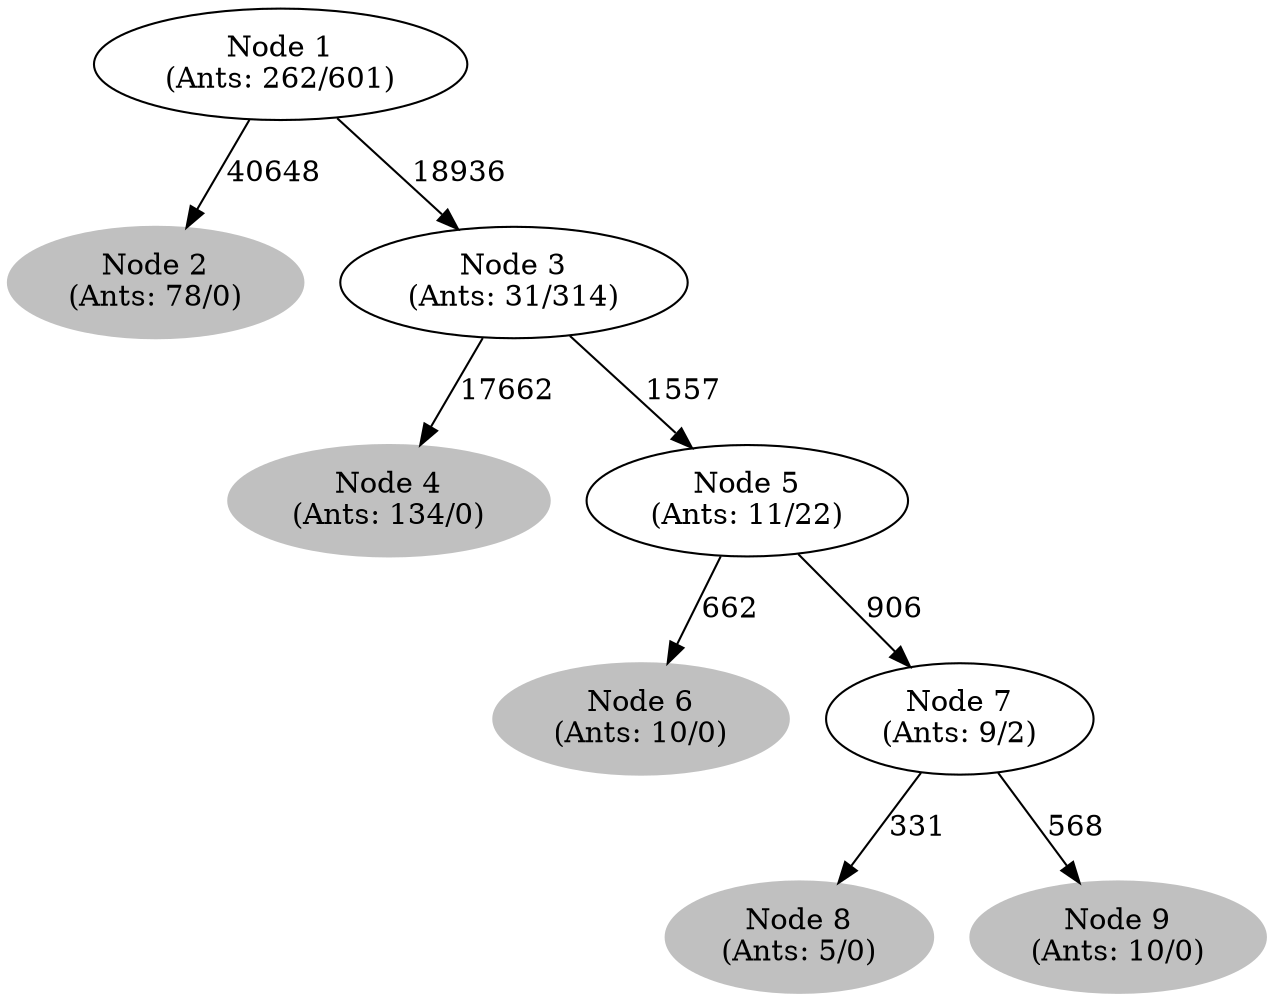 digraph G {
	
	 "Node 2\n(Ants: 78/0)" [style=filled,color="gray"];
	"Node 1\n(Ants: 262/601)" -> "Node 2\n(Ants: 78/0)" [label=40648];
	 "Node 1\n(Ants: 262/601)" -> "Node 3\n(Ants: 31/314)" [label=18936];
	 "Node 4\n(Ants: 134/0)" [style=filled,color="gray"];
	"Node 3\n(Ants: 31/314)" -> "Node 4\n(Ants: 134/0)" [label=17662];
	 "Node 3\n(Ants: 31/314)" -> "Node 5\n(Ants: 11/22)" [label=1557];
	 "Node 6\n(Ants: 10/0)" [style=filled,color="gray"];
	"Node 5\n(Ants: 11/22)" -> "Node 6\n(Ants: 10/0)" [label=662];
	 "Node 5\n(Ants: 11/22)" -> "Node 7\n(Ants: 9/2)" [label=906];
	 "Node 8\n(Ants: 5/0)" [style=filled,color="gray"];
	"Node 7\n(Ants: 9/2)" -> "Node 8\n(Ants: 5/0)" [label=331];
	 "Node 9\n(Ants: 10/0)" [style=filled,color="gray"];
	"Node 7\n(Ants: 9/2)" -> "Node 9\n(Ants: 10/0)" [label=568];
	 
}
